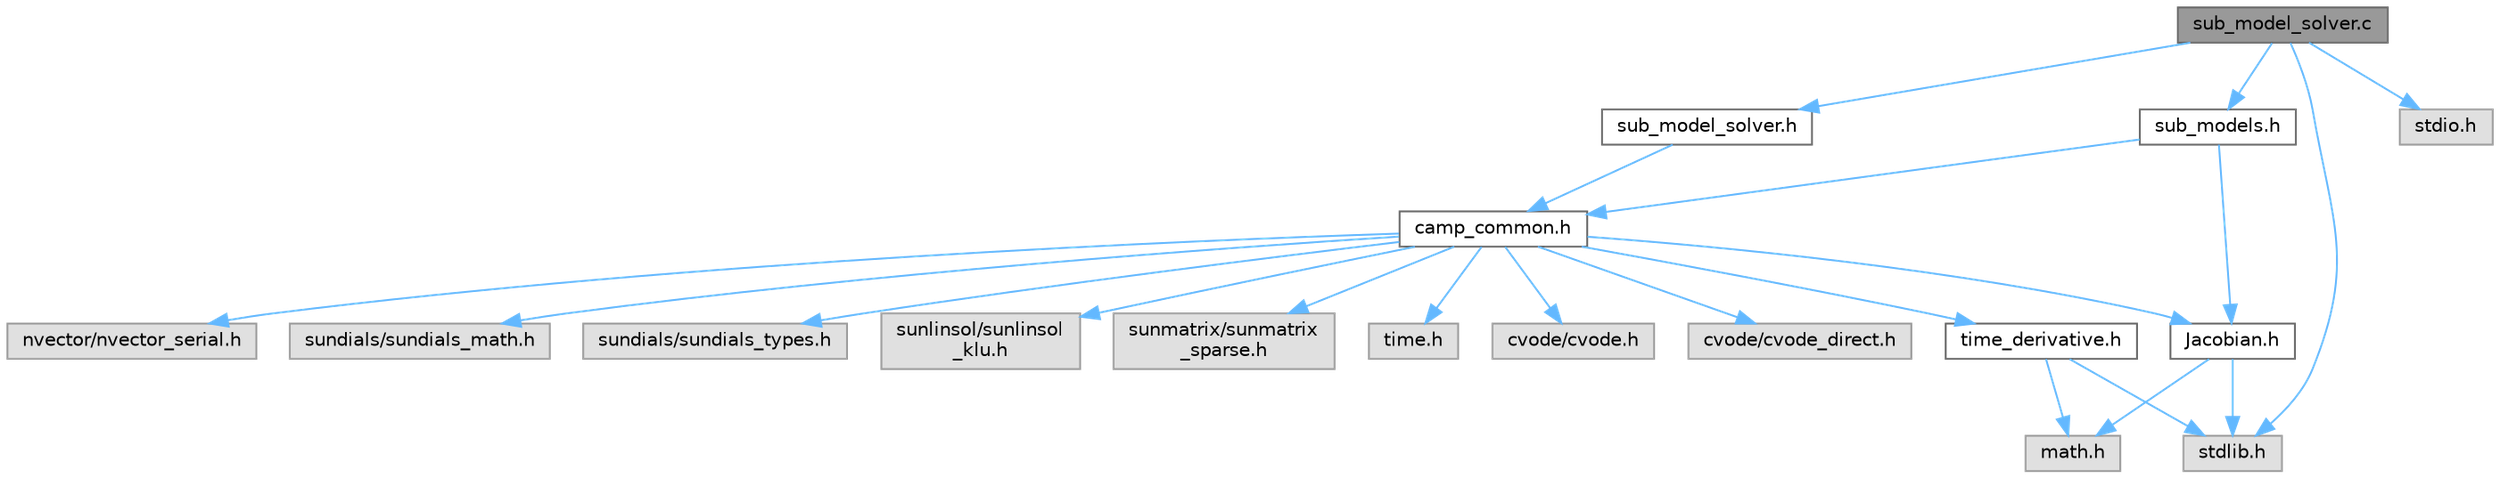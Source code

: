 digraph "sub_model_solver.c"
{
 // LATEX_PDF_SIZE
  bgcolor="transparent";
  edge [fontname=Helvetica,fontsize=10,labelfontname=Helvetica,labelfontsize=10];
  node [fontname=Helvetica,fontsize=10,shape=box,height=0.2,width=0.4];
  Node1 [label="sub_model_solver.c",height=0.2,width=0.4,color="gray40", fillcolor="grey60", style="filled", fontcolor="black",tooltip="Sub model solver functions."];
  Node1 -> Node2 [color="steelblue1",style="solid"];
  Node2 [label="sub_model_solver.h",height=0.2,width=0.4,color="grey40", fillcolor="white", style="filled",URL="$sub__model__solver_8h.html",tooltip="Header file for abstract sub model functions."];
  Node2 -> Node3 [color="steelblue1",style="solid"];
  Node3 [label="camp_common.h",height=0.2,width=0.4,color="grey40", fillcolor="white", style="filled",URL="$camp__common_8h.html",tooltip="Header file for common constants and structures."];
  Node3 -> Node4 [color="steelblue1",style="solid"];
  Node4 [label="time.h",height=0.2,width=0.4,color="grey60", fillcolor="#E0E0E0", style="filled",tooltip=" "];
  Node3 -> Node5 [color="steelblue1",style="solid"];
  Node5 [label="Jacobian.h",height=0.2,width=0.4,color="grey40", fillcolor="white", style="filled",URL="$_jacobian_8h.html",tooltip="Header for the Jacobian structure and related functions."];
  Node5 -> Node6 [color="steelblue1",style="solid"];
  Node6 [label="math.h",height=0.2,width=0.4,color="grey60", fillcolor="#E0E0E0", style="filled",tooltip=" "];
  Node5 -> Node7 [color="steelblue1",style="solid"];
  Node7 [label="stdlib.h",height=0.2,width=0.4,color="grey60", fillcolor="#E0E0E0", style="filled",tooltip=" "];
  Node3 -> Node8 [color="steelblue1",style="solid"];
  Node8 [label="time_derivative.h",height=0.2,width=0.4,color="grey40", fillcolor="white", style="filled",URL="$time__derivative_8h.html",tooltip="Header for the time derivative structure and related functions."];
  Node8 -> Node6 [color="steelblue1",style="solid"];
  Node8 -> Node7 [color="steelblue1",style="solid"];
  Node3 -> Node9 [color="steelblue1",style="solid"];
  Node9 [label="cvode/cvode.h",height=0.2,width=0.4,color="grey60", fillcolor="#E0E0E0", style="filled",tooltip=" "];
  Node3 -> Node10 [color="steelblue1",style="solid"];
  Node10 [label="cvode/cvode_direct.h",height=0.2,width=0.4,color="grey60", fillcolor="#E0E0E0", style="filled",tooltip=" "];
  Node3 -> Node11 [color="steelblue1",style="solid"];
  Node11 [label="nvector/nvector_serial.h",height=0.2,width=0.4,color="grey60", fillcolor="#E0E0E0", style="filled",tooltip=" "];
  Node3 -> Node12 [color="steelblue1",style="solid"];
  Node12 [label="sundials/sundials_math.h",height=0.2,width=0.4,color="grey60", fillcolor="#E0E0E0", style="filled",tooltip=" "];
  Node3 -> Node13 [color="steelblue1",style="solid"];
  Node13 [label="sundials/sundials_types.h",height=0.2,width=0.4,color="grey60", fillcolor="#E0E0E0", style="filled",tooltip=" "];
  Node3 -> Node14 [color="steelblue1",style="solid"];
  Node14 [label="sunlinsol/sunlinsol\l_klu.h",height=0.2,width=0.4,color="grey60", fillcolor="#E0E0E0", style="filled",tooltip=" "];
  Node3 -> Node15 [color="steelblue1",style="solid"];
  Node15 [label="sunmatrix/sunmatrix\l_sparse.h",height=0.2,width=0.4,color="grey60", fillcolor="#E0E0E0", style="filled",tooltip=" "];
  Node1 -> Node16 [color="steelblue1",style="solid"];
  Node16 [label="stdio.h",height=0.2,width=0.4,color="grey60", fillcolor="#E0E0E0", style="filled",tooltip=" "];
  Node1 -> Node7 [color="steelblue1",style="solid"];
  Node1 -> Node17 [color="steelblue1",style="solid"];
  Node17 [label="sub_models.h",height=0.2,width=0.4,color="grey40", fillcolor="white", style="filled",URL="$sub__models_8h.html",tooltip="Header file for sub model functions."];
  Node17 -> Node5 [color="steelblue1",style="solid"];
  Node17 -> Node3 [color="steelblue1",style="solid"];
}
